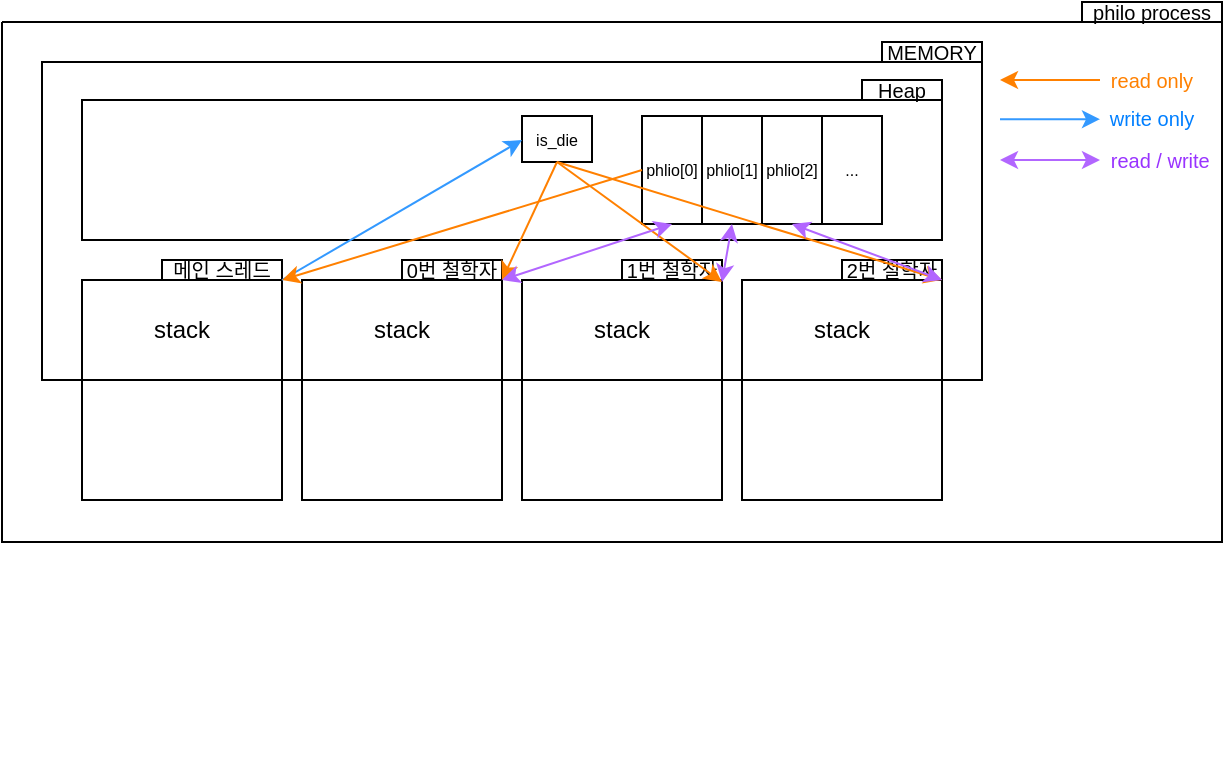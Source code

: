 <mxfile version="16.6.4" type="device"><diagram id="tbqiE4dbGTn-jO08lg78" name="Page-1"><mxGraphModel dx="775" dy="431" grid="1" gridSize="10" guides="1" tooltips="1" connect="1" arrows="1" fold="1" page="1" pageScale="1" pageWidth="827" pageHeight="1169" math="0" shadow="0"><root><mxCell id="0"/><mxCell id="1" parent="0"/><mxCell id="xR-c-VvxrOip-rtL6C1P-1" value="" style="swimlane;startSize=0;fillColor=none;" vertex="1" parent="1"><mxGeometry x="20" y="20" width="610" height="260" as="geometry"/></mxCell><mxCell id="xR-c-VvxrOip-rtL6C1P-2" value="" style="rounded=0;whiteSpace=wrap;html=1;" vertex="1" parent="xR-c-VvxrOip-rtL6C1P-1"><mxGeometry x="20" y="20" width="470" height="159" as="geometry"/></mxCell><mxCell id="xR-c-VvxrOip-rtL6C1P-11" value="" style="group" vertex="1" connectable="0" parent="xR-c-VvxrOip-rtL6C1P-1"><mxGeometry x="40" y="129" width="100" height="240" as="geometry"/></mxCell><mxCell id="xR-c-VvxrOip-rtL6C1P-5" value="stack" style="rounded=0;whiteSpace=wrap;html=1;fillColor=default;" vertex="1" parent="xR-c-VvxrOip-rtL6C1P-11"><mxGeometry width="100" height="50" as="geometry"/></mxCell><mxCell id="xR-c-VvxrOip-rtL6C1P-10" value="" style="rounded=0;whiteSpace=wrap;html=1;fillColor=default;" vertex="1" parent="xR-c-VvxrOip-rtL6C1P-11"><mxGeometry y="50" width="100" height="60" as="geometry"/></mxCell><mxCell id="xR-c-VvxrOip-rtL6C1P-12" value="" style="group" vertex="1" connectable="0" parent="xR-c-VvxrOip-rtL6C1P-1"><mxGeometry x="150" y="129" width="100" height="240" as="geometry"/></mxCell><mxCell id="xR-c-VvxrOip-rtL6C1P-13" value="stack" style="rounded=0;whiteSpace=wrap;html=1;fillColor=default;" vertex="1" parent="xR-c-VvxrOip-rtL6C1P-12"><mxGeometry width="100" height="50" as="geometry"/></mxCell><mxCell id="xR-c-VvxrOip-rtL6C1P-14" value="" style="rounded=0;whiteSpace=wrap;html=1;fillColor=default;" vertex="1" parent="xR-c-VvxrOip-rtL6C1P-12"><mxGeometry y="50" width="100" height="60" as="geometry"/></mxCell><mxCell id="xR-c-VvxrOip-rtL6C1P-15" value="" style="group" vertex="1" connectable="0" parent="xR-c-VvxrOip-rtL6C1P-1"><mxGeometry x="260" y="129" width="100" height="240" as="geometry"/></mxCell><mxCell id="xR-c-VvxrOip-rtL6C1P-16" value="stack" style="rounded=0;whiteSpace=wrap;html=1;fillColor=default;" vertex="1" parent="xR-c-VvxrOip-rtL6C1P-15"><mxGeometry width="100" height="50" as="geometry"/></mxCell><mxCell id="xR-c-VvxrOip-rtL6C1P-17" value="" style="rounded=0;whiteSpace=wrap;html=1;fillColor=default;" vertex="1" parent="xR-c-VvxrOip-rtL6C1P-15"><mxGeometry y="50" width="100" height="60" as="geometry"/></mxCell><mxCell id="xR-c-VvxrOip-rtL6C1P-18" value="" style="group" vertex="1" connectable="0" parent="xR-c-VvxrOip-rtL6C1P-1"><mxGeometry x="370" y="129" width="100" height="240" as="geometry"/></mxCell><mxCell id="xR-c-VvxrOip-rtL6C1P-19" value="stack" style="rounded=0;whiteSpace=wrap;html=1;fillColor=default;" vertex="1" parent="xR-c-VvxrOip-rtL6C1P-18"><mxGeometry width="100" height="50" as="geometry"/></mxCell><mxCell id="xR-c-VvxrOip-rtL6C1P-20" value="" style="rounded=0;whiteSpace=wrap;html=1;fillColor=default;" vertex="1" parent="xR-c-VvxrOip-rtL6C1P-18"><mxGeometry y="50" width="100" height="60" as="geometry"/></mxCell><mxCell id="xR-c-VvxrOip-rtL6C1P-21" value="" style="rounded=0;whiteSpace=wrap;html=1;fillColor=default;" vertex="1" parent="xR-c-VvxrOip-rtL6C1P-1"><mxGeometry x="40" y="39" width="430" height="70" as="geometry"/></mxCell><mxCell id="xR-c-VvxrOip-rtL6C1P-22" value="Heap" style="text;html=1;strokeColor=default;fillColor=default;align=center;verticalAlign=middle;whiteSpace=wrap;rounded=0;fontSize=10;" vertex="1" parent="xR-c-VvxrOip-rtL6C1P-1"><mxGeometry x="430" y="29" width="40" height="10" as="geometry"/></mxCell><mxCell id="xR-c-VvxrOip-rtL6C1P-24" value="메인 스레드" style="text;html=1;strokeColor=default;fillColor=default;align=center;verticalAlign=middle;whiteSpace=wrap;rounded=0;fontSize=10;" vertex="1" parent="xR-c-VvxrOip-rtL6C1P-1"><mxGeometry x="80" y="119" width="60" height="10" as="geometry"/></mxCell><mxCell id="xR-c-VvxrOip-rtL6C1P-42" value="0번 철학자" style="text;html=1;strokeColor=default;fillColor=default;align=center;verticalAlign=middle;whiteSpace=wrap;rounded=0;fontSize=10;" vertex="1" parent="xR-c-VvxrOip-rtL6C1P-1"><mxGeometry x="200" y="119" width="50" height="10" as="geometry"/></mxCell><mxCell id="xR-c-VvxrOip-rtL6C1P-43" value="1번 철학자" style="text;html=1;strokeColor=default;fillColor=default;align=center;verticalAlign=middle;whiteSpace=wrap;rounded=0;fontSize=10;" vertex="1" parent="xR-c-VvxrOip-rtL6C1P-1"><mxGeometry x="310" y="119" width="50" height="10" as="geometry"/></mxCell><mxCell id="xR-c-VvxrOip-rtL6C1P-44" value="2번 철학자" style="text;html=1;strokeColor=default;fillColor=default;align=center;verticalAlign=middle;whiteSpace=wrap;rounded=0;fontSize=10;" vertex="1" parent="xR-c-VvxrOip-rtL6C1P-1"><mxGeometry x="420" y="119" width="50" height="10" as="geometry"/></mxCell><mxCell id="xR-c-VvxrOip-rtL6C1P-49" value="" style="group" vertex="1" connectable="0" parent="xR-c-VvxrOip-rtL6C1P-1"><mxGeometry x="320" y="47" width="120" height="54" as="geometry"/></mxCell><mxCell id="xR-c-VvxrOip-rtL6C1P-45" value="phlio[0]" style="rounded=0;whiteSpace=wrap;html=1;fontSize=8;strokeColor=default;fillColor=default;" vertex="1" parent="xR-c-VvxrOip-rtL6C1P-49"><mxGeometry width="30" height="54" as="geometry"/></mxCell><mxCell id="xR-c-VvxrOip-rtL6C1P-46" value="&lt;span&gt;phlio[1]&lt;/span&gt;" style="rounded=0;whiteSpace=wrap;html=1;fontSize=8;strokeColor=default;fillColor=default;" vertex="1" parent="xR-c-VvxrOip-rtL6C1P-49"><mxGeometry x="30" width="30" height="54" as="geometry"/></mxCell><mxCell id="xR-c-VvxrOip-rtL6C1P-47" value="&lt;span&gt;phlio[2]&lt;/span&gt;" style="rounded=0;whiteSpace=wrap;html=1;fontSize=8;strokeColor=default;fillColor=default;" vertex="1" parent="xR-c-VvxrOip-rtL6C1P-49"><mxGeometry x="60" width="30" height="54" as="geometry"/></mxCell><mxCell id="xR-c-VvxrOip-rtL6C1P-48" value="..." style="rounded=0;whiteSpace=wrap;html=1;fontSize=8;strokeColor=default;fillColor=default;" vertex="1" parent="xR-c-VvxrOip-rtL6C1P-49"><mxGeometry x="90" width="30" height="54" as="geometry"/></mxCell><mxCell id="xR-c-VvxrOip-rtL6C1P-51" value="is_die" style="rounded=0;whiteSpace=wrap;html=1;fontSize=8;strokeColor=default;fillColor=default;" vertex="1" parent="xR-c-VvxrOip-rtL6C1P-1"><mxGeometry x="260" y="47" width="35" height="23" as="geometry"/></mxCell><mxCell id="xR-c-VvxrOip-rtL6C1P-52" value="" style="endArrow=classic;html=1;rounded=0;fontSize=8;strokeColor=#3399FF;exitX=1;exitY=0;exitDx=0;exitDy=0;" edge="1" parent="xR-c-VvxrOip-rtL6C1P-1" source="xR-c-VvxrOip-rtL6C1P-5"><mxGeometry width="50" height="50" relative="1" as="geometry"><mxPoint x="90" y="180" as="sourcePoint"/><mxPoint x="260" y="59" as="targetPoint"/></mxGeometry></mxCell><mxCell id="xR-c-VvxrOip-rtL6C1P-53" value="" style="endArrow=classic;html=1;rounded=0;fontSize=8;exitX=0.5;exitY=1;exitDx=0;exitDy=0;strokeColor=#FF8000;entryX=1;entryY=0;entryDx=0;entryDy=0;" edge="1" parent="xR-c-VvxrOip-rtL6C1P-1" source="xR-c-VvxrOip-rtL6C1P-51" target="xR-c-VvxrOip-rtL6C1P-13"><mxGeometry width="50" height="50" relative="1" as="geometry"><mxPoint x="96.48" y="139.06" as="sourcePoint"/><mxPoint x="200" y="180" as="targetPoint"/></mxGeometry></mxCell><mxCell id="xR-c-VvxrOip-rtL6C1P-54" value="" style="endArrow=classic;html=1;rounded=0;fontSize=8;exitX=0.5;exitY=1;exitDx=0;exitDy=0;strokeColor=#FF8000;" edge="1" parent="xR-c-VvxrOip-rtL6C1P-1" source="xR-c-VvxrOip-rtL6C1P-51"><mxGeometry width="50" height="50" relative="1" as="geometry"><mxPoint x="287.5" y="80" as="sourcePoint"/><mxPoint x="360" y="130" as="targetPoint"/></mxGeometry></mxCell><mxCell id="xR-c-VvxrOip-rtL6C1P-55" value="" style="endArrow=classic;html=1;rounded=0;fontSize=8;exitX=0.5;exitY=1;exitDx=0;exitDy=0;entryX=1;entryY=0;entryDx=0;entryDy=0;strokeColor=#FF8000;" edge="1" parent="xR-c-VvxrOip-rtL6C1P-1" source="xR-c-VvxrOip-rtL6C1P-51" target="xR-c-VvxrOip-rtL6C1P-19"><mxGeometry width="50" height="50" relative="1" as="geometry"><mxPoint x="287.5" y="80" as="sourcePoint"/><mxPoint x="320" y="139" as="targetPoint"/></mxGeometry></mxCell><mxCell id="xR-c-VvxrOip-rtL6C1P-56" value="" style="endArrow=classic;html=1;rounded=0;fontSize=8;exitX=0;exitY=0.5;exitDx=0;exitDy=0;entryX=1;entryY=0;entryDx=0;entryDy=0;strokeColor=#FF8000;" edge="1" parent="xR-c-VvxrOip-rtL6C1P-1" source="xR-c-VvxrOip-rtL6C1P-45" target="xR-c-VvxrOip-rtL6C1P-5"><mxGeometry width="50" height="50" relative="1" as="geometry"><mxPoint x="100" y="139" as="sourcePoint"/><mxPoint x="270" y="69" as="targetPoint"/></mxGeometry></mxCell><mxCell id="xR-c-VvxrOip-rtL6C1P-58" value="" style="endArrow=classic;html=1;rounded=0;fontSize=8;strokeColor=#FF8000;" edge="1" parent="xR-c-VvxrOip-rtL6C1P-1"><mxGeometry width="50" height="50" relative="1" as="geometry"><mxPoint x="549" y="29" as="sourcePoint"/><mxPoint x="499" y="29" as="targetPoint"/></mxGeometry></mxCell><mxCell id="xR-c-VvxrOip-rtL6C1P-59" value="" style="endArrow=classic;html=1;rounded=0;fontSize=8;strokeColor=#3399FF;" edge="1" parent="xR-c-VvxrOip-rtL6C1P-1"><mxGeometry width="50" height="50" relative="1" as="geometry"><mxPoint x="499" y="48.6" as="sourcePoint"/><mxPoint x="549" y="48.6" as="targetPoint"/></mxGeometry></mxCell><mxCell id="xR-c-VvxrOip-rtL6C1P-61" value="" style="endArrow=classic;startArrow=classic;html=1;rounded=0;fontSize=8;strokeColor=#B266FF;entryX=0.5;entryY=1;entryDx=0;entryDy=0;exitX=1;exitY=0;exitDx=0;exitDy=0;" edge="1" parent="xR-c-VvxrOip-rtL6C1P-1" source="xR-c-VvxrOip-rtL6C1P-13" target="xR-c-VvxrOip-rtL6C1P-45"><mxGeometry width="50" height="50" relative="1" as="geometry"><mxPoint x="250" y="210" as="sourcePoint"/><mxPoint x="300" y="160" as="targetPoint"/></mxGeometry></mxCell><mxCell id="xR-c-VvxrOip-rtL6C1P-64" value="" style="endArrow=classic;startArrow=classic;html=1;rounded=0;fontSize=8;strokeColor=#B266FF;entryX=0.5;entryY=1;entryDx=0;entryDy=0;" edge="1" parent="xR-c-VvxrOip-rtL6C1P-1" target="xR-c-VvxrOip-rtL6C1P-46"><mxGeometry width="50" height="50" relative="1" as="geometry"><mxPoint x="360" y="130" as="sourcePoint"/><mxPoint x="345" y="111" as="targetPoint"/></mxGeometry></mxCell><mxCell id="xR-c-VvxrOip-rtL6C1P-65" value="" style="endArrow=classic;startArrow=classic;html=1;rounded=0;fontSize=8;strokeColor=#B266FF;entryX=0.5;entryY=1;entryDx=0;entryDy=0;exitX=1;exitY=0;exitDx=0;exitDy=0;" edge="1" parent="xR-c-VvxrOip-rtL6C1P-1" source="xR-c-VvxrOip-rtL6C1P-19" target="xR-c-VvxrOip-rtL6C1P-47"><mxGeometry width="50" height="50" relative="1" as="geometry"><mxPoint x="320" y="189" as="sourcePoint"/><mxPoint x="375" y="111" as="targetPoint"/></mxGeometry></mxCell><mxCell id="xR-c-VvxrOip-rtL6C1P-66" value="" style="endArrow=classic;startArrow=classic;html=1;rounded=0;fontSize=8;strokeColor=#B266FF;" edge="1" parent="xR-c-VvxrOip-rtL6C1P-1"><mxGeometry width="50" height="50" relative="1" as="geometry"><mxPoint x="499" y="69" as="sourcePoint"/><mxPoint x="549" y="69" as="targetPoint"/></mxGeometry></mxCell><mxCell id="xR-c-VvxrOip-rtL6C1P-69" value="read only" style="text;html=1;strokeColor=none;fillColor=none;align=center;verticalAlign=middle;whiteSpace=wrap;rounded=0;fontSize=10;fontColor=#FF8000;" vertex="1" parent="xR-c-VvxrOip-rtL6C1P-1"><mxGeometry x="550" y="24" width="50" height="10" as="geometry"/></mxCell><mxCell id="xR-c-VvxrOip-rtL6C1P-70" value="write only" style="text;html=1;strokeColor=none;fillColor=none;align=center;verticalAlign=middle;whiteSpace=wrap;rounded=0;fontSize=10;fontColor=#007FFF;" vertex="1" parent="xR-c-VvxrOip-rtL6C1P-1"><mxGeometry x="550" y="43" width="50" height="10" as="geometry"/></mxCell><mxCell id="xR-c-VvxrOip-rtL6C1P-71" value="read / write&amp;nbsp;" style="text;html=1;strokeColor=none;fillColor=none;align=center;verticalAlign=middle;whiteSpace=wrap;rounded=0;fontSize=10;fontColor=#9933FF;" vertex="1" parent="xR-c-VvxrOip-rtL6C1P-1"><mxGeometry x="551" y="64" width="59" height="10" as="geometry"/></mxCell><mxCell id="xR-c-VvxrOip-rtL6C1P-73" value="MEMORY" style="text;html=1;strokeColor=default;fillColor=default;align=center;verticalAlign=middle;whiteSpace=wrap;rounded=0;fontSize=10;" vertex="1" parent="xR-c-VvxrOip-rtL6C1P-1"><mxGeometry x="440" y="10" width="50" height="10" as="geometry"/></mxCell><mxCell id="xR-c-VvxrOip-rtL6C1P-50" value="philo process" style="text;html=1;strokeColor=default;fillColor=default;align=center;verticalAlign=middle;whiteSpace=wrap;rounded=0;fontSize=10;" vertex="1" parent="1"><mxGeometry x="560" y="10" width="70" height="10" as="geometry"/></mxCell></root></mxGraphModel></diagram></mxfile>